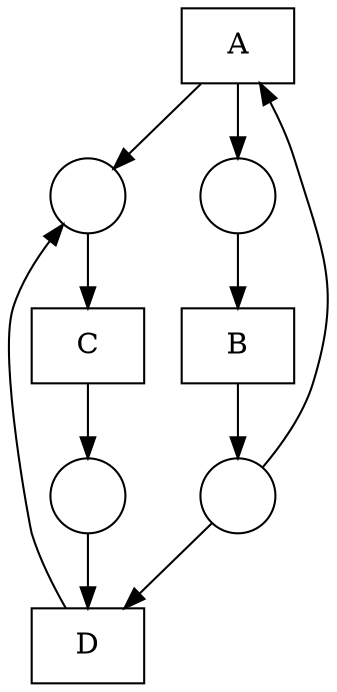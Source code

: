 digraph "Fittest net" {
	node [shape=box]
	A [label=A]
	B [label=B]
	C [label=C]
	D [label=D]
	node [shape=circle]
	1 [label=" "]
	2 [label=" "]
	3 [label=" "]
	4 [label=" "]
	1 -> A
	A -> 4
	A -> 3
	4 -> B
	B -> 1
	3 -> C
	C -> 2
	1 -> D
	2 -> D
	D -> 3
}
